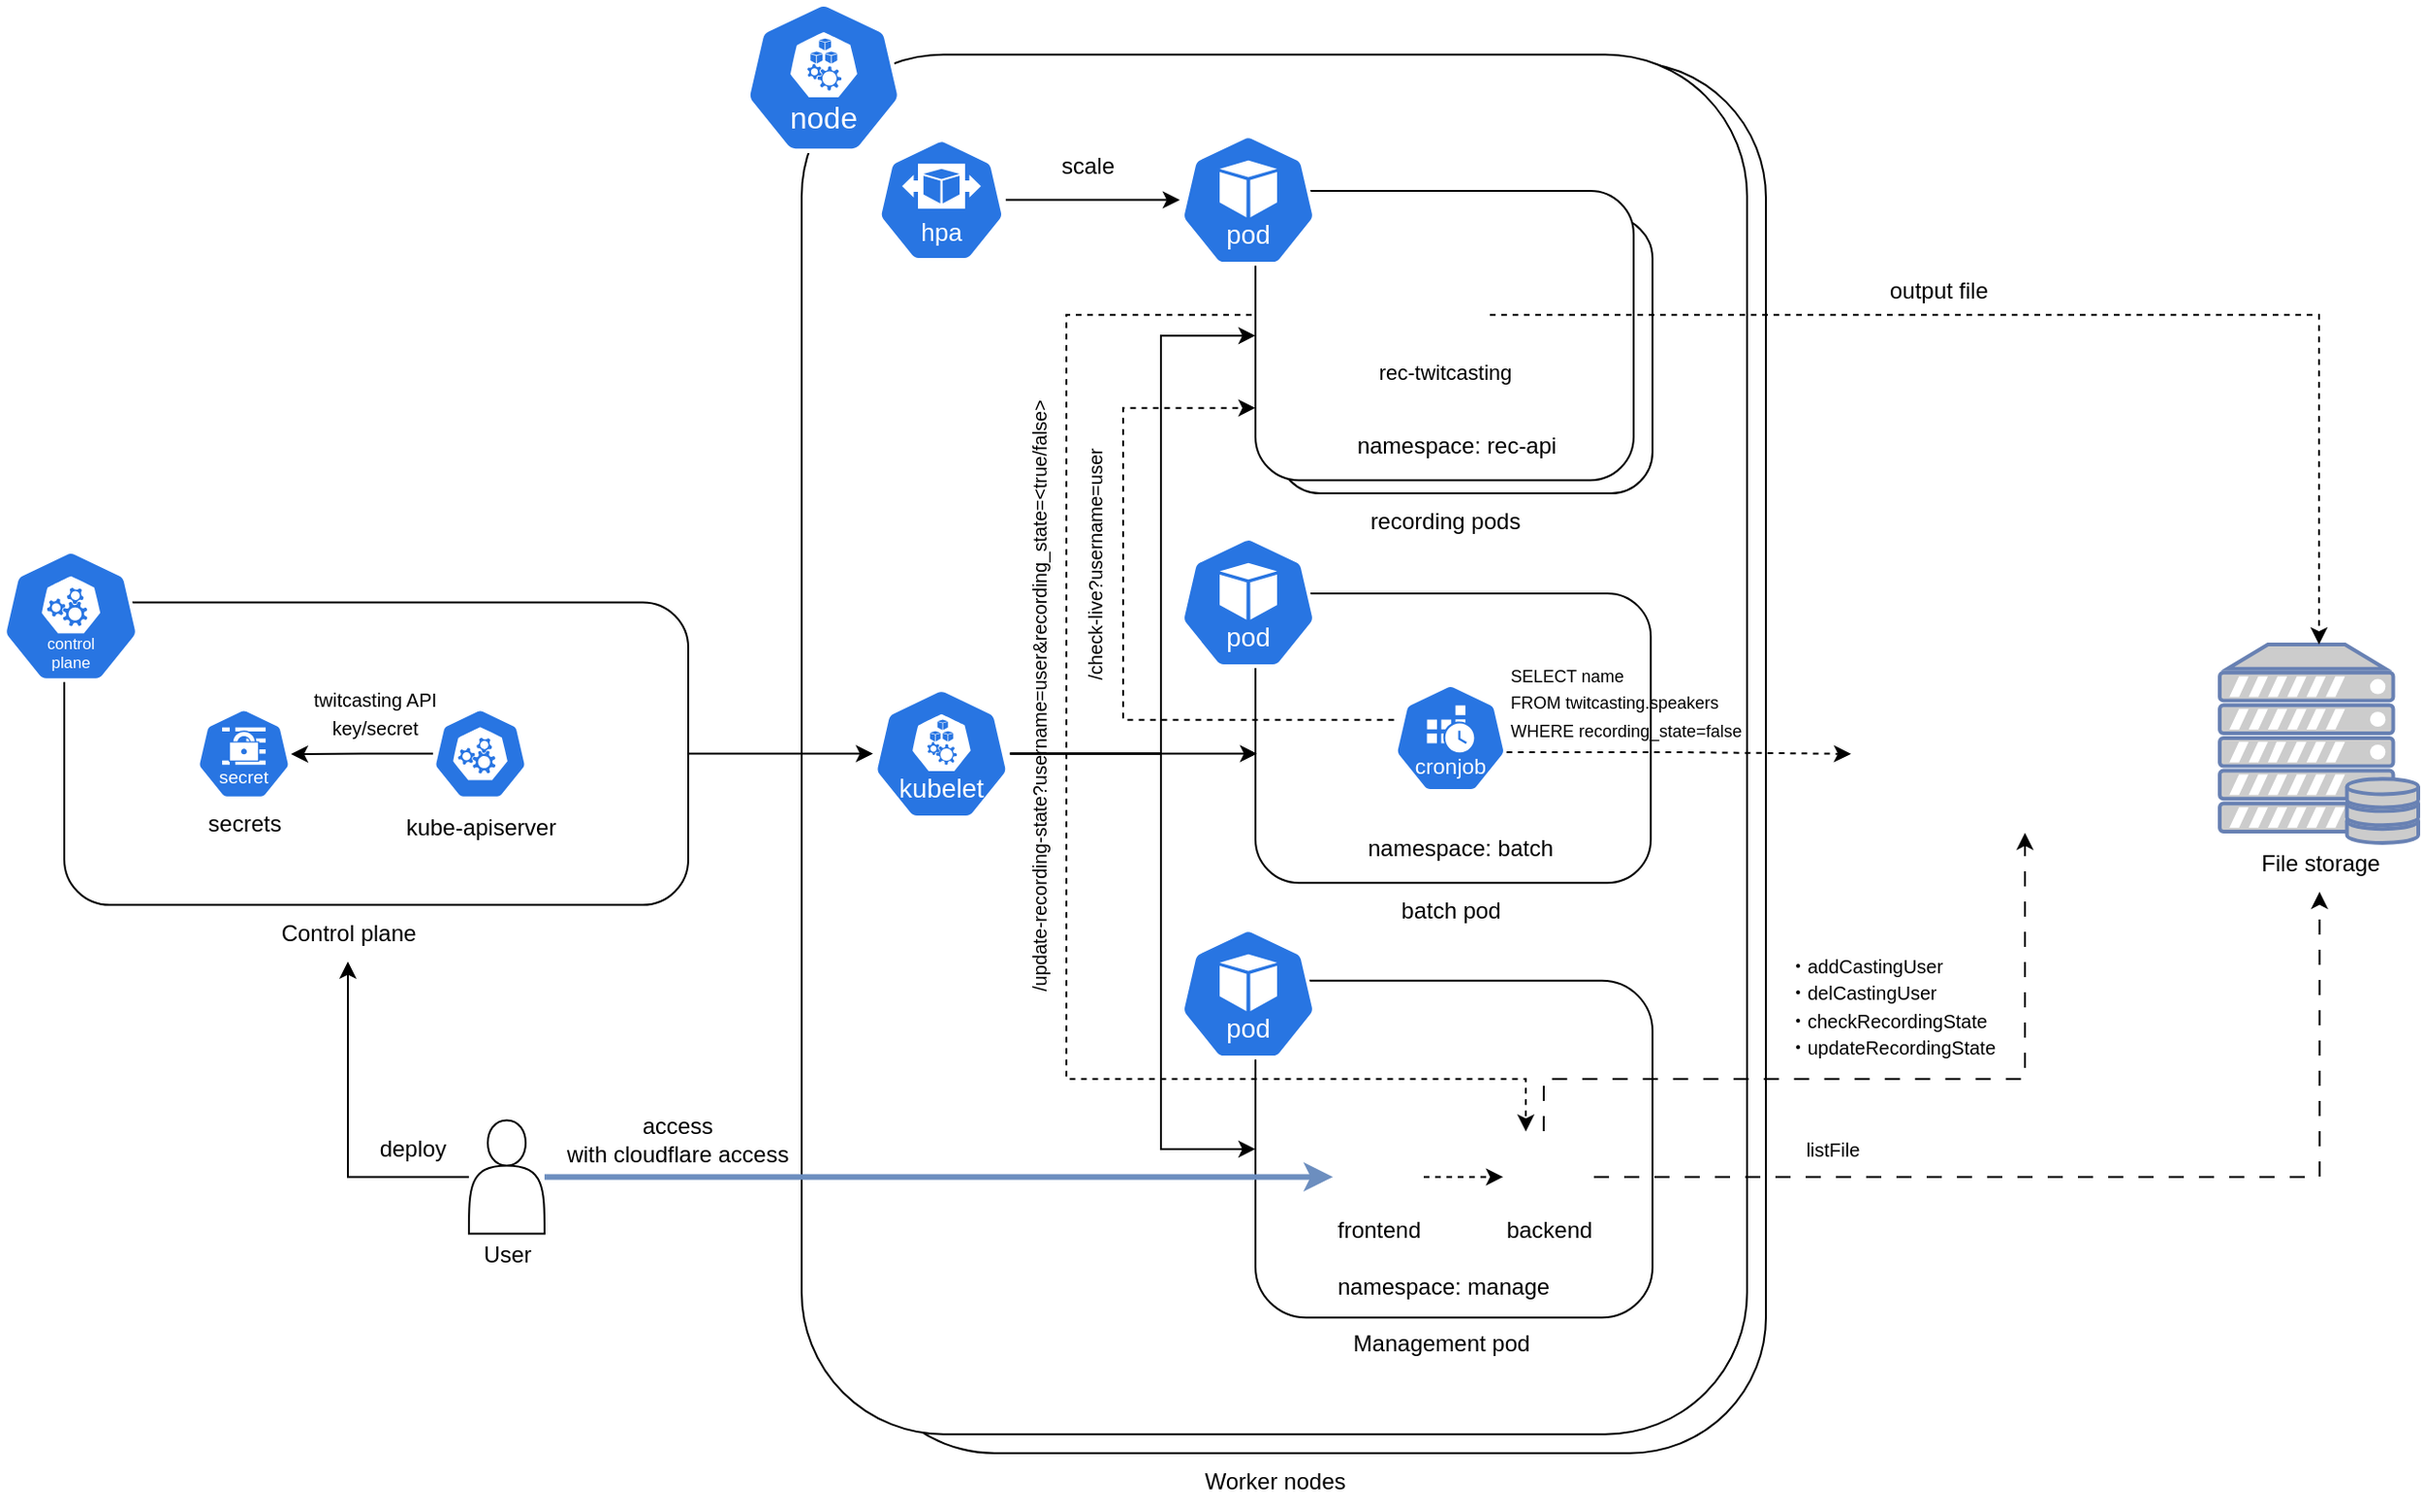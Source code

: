 <mxfile version="26.0.5">
  <diagram name="ページ1" id="Ap2iEM6SN3KxYLHmplYN">
    <mxGraphModel dx="464" dy="1025" grid="1" gridSize="10" guides="1" tooltips="1" connect="1" arrows="1" fold="1" page="1" pageScale="1" pageWidth="827" pageHeight="1169" math="0" shadow="0">
      <root>
        <mxCell id="0" />
        <mxCell id="1" parent="0" />
        <mxCell id="17p_4jpaIdI8gEVZot0U-2" value="" style="rounded=1;whiteSpace=wrap;html=1;" vertex="1" parent="1">
          <mxGeometry x="250" y="337.76" width="330" height="160" as="geometry" />
        </mxCell>
        <mxCell id="17p_4jpaIdI8gEVZot0U-63" style="edgeStyle=orthogonalEdgeStyle;rounded=0;orthogonalLoop=1;jettySize=auto;html=1;entryX=0.998;entryY=0.505;entryDx=0;entryDy=0;entryPerimeter=0;" edge="1" parent="1" source="17p_4jpaIdI8gEVZot0U-1" target="17p_4jpaIdI8gEVZot0U-66">
          <mxGeometry relative="1" as="geometry">
            <mxPoint x="260" y="417.76" as="targetPoint" />
          </mxGeometry>
        </mxCell>
        <mxCell id="17p_4jpaIdI8gEVZot0U-1" value="" style="aspect=fixed;sketch=0;html=1;dashed=0;whitespace=wrap;verticalLabelPosition=bottom;verticalAlign=top;fillColor=#2875E2;strokeColor=#ffffff;points=[[0.005,0.63,0],[0.1,0.2,0],[0.9,0.2,0],[0.5,0,0],[0.995,0.63,0],[0.72,0.99,0],[0.5,1,0],[0.28,0.99,0]];shape=mxgraph.kubernetes.icon2;prIcon=control_plane" vertex="1" parent="1">
          <mxGeometry x="445" y="393.76" width="50" height="48" as="geometry" />
        </mxCell>
        <mxCell id="17p_4jpaIdI8gEVZot0U-3" value="Control plane" style="text;html=1;align=center;verticalAlign=middle;resizable=0;points=[];autosize=1;strokeColor=none;fillColor=none;" vertex="1" parent="1">
          <mxGeometry x="355" y="497.76" width="90" height="30" as="geometry" />
        </mxCell>
        <mxCell id="17p_4jpaIdI8gEVZot0U-4" value="" style="aspect=fixed;sketch=0;html=1;dashed=0;whitespace=wrap;verticalLabelPosition=bottom;verticalAlign=top;fillColor=#2875E2;strokeColor=#ffffff;points=[[0.005,0.63,0],[0.1,0.2,0],[0.9,0.2,0],[0.5,0,0],[0.995,0.63,0],[0.72,0.99,0],[0.5,1,0],[0.28,0.99,0]];shape=mxgraph.kubernetes.icon2;kubernetesLabel=1;prIcon=control_plane" vertex="1" parent="1">
          <mxGeometry x="217.08" y="309.92" width="72.92" height="70" as="geometry" />
        </mxCell>
        <mxCell id="17p_4jpaIdI8gEVZot0U-5" value="kube-apiserver" style="text;html=1;align=center;verticalAlign=middle;resizable=0;points=[];autosize=1;strokeColor=none;fillColor=none;" vertex="1" parent="1">
          <mxGeometry x="420" y="441.76" width="100" height="30" as="geometry" />
        </mxCell>
        <mxCell id="17p_4jpaIdI8gEVZot0U-15" value="" style="group" vertex="1" connectable="0" parent="1">
          <mxGeometry x="840" y="47.843" width="539" height="740" as="geometry" />
        </mxCell>
        <mxCell id="17p_4jpaIdI8gEVZot0U-13" value="" style="group" vertex="1" connectable="0" parent="17p_4jpaIdI8gEVZot0U-15">
          <mxGeometry width="539" height="740" as="geometry" />
        </mxCell>
        <mxCell id="17p_4jpaIdI8gEVZot0U-10" value="" style="rounded=1;whiteSpace=wrap;html=1;" vertex="1" parent="17p_4jpaIdI8gEVZot0U-13">
          <mxGeometry x="-170" y="4" width="480" height="736" as="geometry" />
        </mxCell>
        <mxCell id="17p_4jpaIdI8gEVZot0U-7" value="" style="rounded=1;whiteSpace=wrap;html=1;" vertex="1" parent="17p_4jpaIdI8gEVZot0U-13">
          <mxGeometry x="-200" width="500" height="730" as="geometry" />
        </mxCell>
        <mxCell id="17p_4jpaIdI8gEVZot0U-25" value="recording pods" style="text;html=1;align=center;verticalAlign=middle;resizable=0;points=[];autosize=1;strokeColor=none;fillColor=none;" vertex="1" parent="17p_4jpaIdI8gEVZot0U-13">
          <mxGeometry x="90" y="232.16" width="100" height="30" as="geometry" />
        </mxCell>
        <mxCell id="17p_4jpaIdI8gEVZot0U-49" value="" style="rounded=1;whiteSpace=wrap;html=1;" vertex="1" parent="17p_4jpaIdI8gEVZot0U-13">
          <mxGeometry x="40" y="490" width="210" height="178.23" as="geometry" />
        </mxCell>
        <mxCell id="17p_4jpaIdI8gEVZot0U-32" value="" style="aspect=fixed;sketch=0;html=1;dashed=0;whitespace=wrap;verticalLabelPosition=bottom;verticalAlign=top;fillColor=#2875E2;strokeColor=#ffffff;points=[[0.005,0.63,0],[0.1,0.2,0],[0.9,0.2,0],[0.5,0,0],[0.995,0.63,0],[0.72,0.99,0],[0.5,1,0],[0.28,0.99,0]];shape=mxgraph.kubernetes.icon2;kubernetesLabel=1;prIcon=pod" vertex="1" parent="17p_4jpaIdI8gEVZot0U-13">
          <mxGeometry y="462.155" width="72.5" height="69.6" as="geometry" />
        </mxCell>
        <mxCell id="17p_4jpaIdI8gEVZot0U-53" value="Management pod" style="text;html=1;align=center;verticalAlign=middle;resizable=0;points=[];autosize=1;strokeColor=none;fillColor=none;" vertex="1" parent="17p_4jpaIdI8gEVZot0U-13">
          <mxGeometry x="77.75" y="666.927" width="120" height="30" as="geometry" />
        </mxCell>
        <mxCell id="17p_4jpaIdI8gEVZot0U-114" style="edgeStyle=orthogonalEdgeStyle;rounded=0;orthogonalLoop=1;jettySize=auto;html=1;dashed=1;" edge="1" parent="17p_4jpaIdI8gEVZot0U-13" source="17p_4jpaIdI8gEVZot0U-56" target="17p_4jpaIdI8gEVZot0U-71">
          <mxGeometry relative="1" as="geometry" />
        </mxCell>
        <mxCell id="17p_4jpaIdI8gEVZot0U-56" value="" style="shape=image;html=1;verticalAlign=top;verticalLabelPosition=bottom;labelBackgroundColor=#ffffff;imageAspect=0;aspect=fixed;image=https://cdn0.iconfinder.com/data/icons/social-media-2104/24/social_media_social_media_logo_docker-128.png" vertex="1" parent="17p_4jpaIdI8gEVZot0U-13">
          <mxGeometry x="81" y="569.859" width="48" height="48" as="geometry" />
        </mxCell>
        <mxCell id="17p_4jpaIdI8gEVZot0U-68" value="namespace: manage" style="text;html=1;align=center;verticalAlign=middle;resizable=0;points=[];autosize=1;strokeColor=none;fillColor=none;" vertex="1" parent="17p_4jpaIdI8gEVZot0U-13">
          <mxGeometry x="68.87" y="636.927" width="140" height="30" as="geometry" />
        </mxCell>
        <mxCell id="17p_4jpaIdI8gEVZot0U-70" value="frontend" style="text;html=1;align=center;verticalAlign=middle;resizable=0;points=[];autosize=1;strokeColor=none;fillColor=none;" vertex="1" parent="17p_4jpaIdI8gEVZot0U-13">
          <mxGeometry x="70" y="606.927" width="70" height="30" as="geometry" />
        </mxCell>
        <mxCell id="17p_4jpaIdI8gEVZot0U-71" value="" style="shape=image;html=1;verticalAlign=top;verticalLabelPosition=bottom;labelBackgroundColor=#ffffff;imageAspect=0;aspect=fixed;image=https://cdn0.iconfinder.com/data/icons/social-media-2104/24/social_media_social_media_logo_docker-128.png" vertex="1" parent="17p_4jpaIdI8gEVZot0U-13">
          <mxGeometry x="171" y="569.859" width="48" height="48" as="geometry" />
        </mxCell>
        <mxCell id="17p_4jpaIdI8gEVZot0U-72" value="backend" style="text;html=1;align=center;verticalAlign=middle;resizable=0;points=[];autosize=1;strokeColor=none;fillColor=none;" vertex="1" parent="17p_4jpaIdI8gEVZot0U-13">
          <mxGeometry x="160" y="606.927" width="70" height="30" as="geometry" />
        </mxCell>
        <mxCell id="17p_4jpaIdI8gEVZot0U-84" value="" style="group" vertex="1" connectable="0" parent="17p_4jpaIdI8gEVZot0U-13">
          <mxGeometry x="40" y="285.1" width="304.095" height="183.14" as="geometry" />
        </mxCell>
        <mxCell id="17p_4jpaIdI8gEVZot0U-86" value="" style="rounded=1;whiteSpace=wrap;html=1;" vertex="1" parent="17p_4jpaIdI8gEVZot0U-84">
          <mxGeometry width="209.091" height="153.141" as="geometry" />
        </mxCell>
        <mxCell id="17p_4jpaIdI8gEVZot0U-88" value="namespace: batch" style="text;html=1;align=center;verticalAlign=middle;resizable=0;points=[];autosize=1;strokeColor=none;fillColor=none;" vertex="1" parent="17p_4jpaIdI8gEVZot0U-84">
          <mxGeometry x="48.227" y="119.998" width="120" height="30" as="geometry" />
        </mxCell>
        <mxCell id="17p_4jpaIdI8gEVZot0U-82" value="" style="aspect=fixed;sketch=0;html=1;dashed=0;whitespace=wrap;verticalLabelPosition=bottom;verticalAlign=top;fillColor=#2875E2;strokeColor=#ffffff;points=[[0.005,0.63,0],[0.1,0.2,0],[0.9,0.2,0],[0.5,0,0],[0.995,0.63,0],[0.72,0.99,0],[0.5,1,0],[0.28,0.99,0]];shape=mxgraph.kubernetes.icon2;kubernetesLabel=1;prIcon=cronjob" vertex="1" parent="17p_4jpaIdI8gEVZot0U-84">
          <mxGeometry x="73.276" y="47.851" width="59.831" height="57.431" as="geometry" />
        </mxCell>
        <mxCell id="17p_4jpaIdI8gEVZot0U-97" value="batch pod" style="text;html=1;align=center;verticalAlign=middle;resizable=0;points=[];autosize=1;strokeColor=none;fillColor=none;" vertex="1" parent="17p_4jpaIdI8gEVZot0U-84">
          <mxGeometry x="62.727" y="153.139" width="80" height="30" as="geometry" />
        </mxCell>
        <mxCell id="17p_4jpaIdI8gEVZot0U-104" value="&lt;font style=&quot;font-size: 9px;&quot;&gt;SELECT name&amp;nbsp;&lt;/font&gt;&lt;div&gt;&lt;font style=&quot;font-size: 9px;&quot;&gt;&lt;font style=&quot;background-color: transparent; color: light-dark(rgb(0, 0, 0), rgb(255, 255, 255));&quot;&gt;FROM twitcasting.&lt;/font&gt;&lt;font style=&quot;background-color: transparent; color: light-dark(rgb(0, 0, 0), rgb(255, 255, 255));&quot;&gt;speakers&amp;nbsp;&lt;/font&gt;&lt;/font&gt;&lt;/div&gt;&lt;div&gt;&lt;font style=&quot;background-color: transparent; color: light-dark(rgb(0, 0, 0), rgb(255, 255, 255)); font-size: 9px;&quot;&gt;WHERE recording_state=false&lt;/font&gt;&lt;/div&gt;" style="text;html=1;align=left;verticalAlign=middle;resizable=0;points=[];autosize=1;strokeColor=none;fillColor=none;" vertex="1" parent="17p_4jpaIdI8gEVZot0U-84">
          <mxGeometry x="133.105" y="27.057" width="150" height="60" as="geometry" />
        </mxCell>
        <mxCell id="17p_4jpaIdI8gEVZot0U-90" value="" style="aspect=fixed;sketch=0;html=1;dashed=0;whitespace=wrap;verticalLabelPosition=bottom;verticalAlign=top;fillColor=#2875E2;strokeColor=#ffffff;points=[[0.005,0.63,0],[0.1,0.2,0],[0.9,0.2,0],[0.5,0,0],[0.995,0.63,0],[0.72,0.99,0],[0.5,1,0],[0.28,0.99,0]];shape=mxgraph.kubernetes.icon2;kubernetesLabel=1;prIcon=pod" vertex="1" parent="17p_4jpaIdI8gEVZot0U-13">
          <mxGeometry y="255.095" width="72.5" height="69.6" as="geometry" />
        </mxCell>
        <mxCell id="17p_4jpaIdI8gEVZot0U-23" value="" style="rounded=1;whiteSpace=wrap;html=1;" vertex="1" parent="17p_4jpaIdI8gEVZot0U-13">
          <mxGeometry x="52.25" y="86.081" width="197.75" height="146.08" as="geometry" />
        </mxCell>
        <mxCell id="17p_4jpaIdI8gEVZot0U-119" style="edgeStyle=orthogonalEdgeStyle;rounded=0;orthogonalLoop=1;jettySize=auto;html=1;entryX=0.25;entryY=0;entryDx=0;entryDy=0;exitX=1;exitY=0.5;exitDx=0;exitDy=0;dashed=1;" edge="1" parent="17p_4jpaIdI8gEVZot0U-13" source="17p_4jpaIdI8gEVZot0U-19" target="17p_4jpaIdI8gEVZot0U-71">
          <mxGeometry relative="1" as="geometry">
            <Array as="points">
              <mxPoint x="-60" y="138" />
              <mxPoint x="-60" y="542" />
              <mxPoint x="183" y="542" />
            </Array>
          </mxGeometry>
        </mxCell>
        <mxCell id="17p_4jpaIdI8gEVZot0U-17" value="" style="rounded=1;whiteSpace=wrap;html=1;" vertex="1" parent="17p_4jpaIdI8gEVZot0U-13">
          <mxGeometry x="40" y="72.161" width="200" height="153.137" as="geometry" />
        </mxCell>
        <mxCell id="17p_4jpaIdI8gEVZot0U-19" value="" style="shape=image;html=1;verticalAlign=top;verticalLabelPosition=bottom;labelBackgroundColor=#ffffff;imageAspect=0;aspect=fixed;image=https://cdn0.iconfinder.com/data/icons/social-media-2104/24/social_media_social_media_logo_docker-128.png" vertex="1" parent="17p_4jpaIdI8gEVZot0U-13">
          <mxGeometry x="116" y="113.789" width="48" height="48" as="geometry" />
        </mxCell>
        <mxCell id="17p_4jpaIdI8gEVZot0U-31" value="namespace: rec-api" style="text;html=1;align=center;verticalAlign=middle;resizable=0;points=[];autosize=1;strokeColor=none;fillColor=none;" vertex="1" parent="17p_4jpaIdI8gEVZot0U-13">
          <mxGeometry x="81.13" y="192.157" width="130" height="30" as="geometry" />
        </mxCell>
        <mxCell id="17p_4jpaIdI8gEVZot0U-69" value="&lt;span class=&quot;AppHeader-context-item-label&quot; style=&quot;box-sizing: border-box; display: inline-block; overflow: hidden; text-overflow: ellipsis; text-wrap-mode: nowrap;&quot;&gt;&lt;font style=&quot;color: rgb(0, 0, 0); font-size: 11px;&quot;&gt;rec-twitcasting&lt;/font&gt;&lt;/span&gt;" style="text;html=1;align=center;verticalAlign=middle;resizable=0;points=[];autosize=1;strokeColor=none;fillColor=none;" vertex="1" parent="17p_4jpaIdI8gEVZot0U-13">
          <mxGeometry x="95" y="153.667" width="90" height="30" as="geometry" />
        </mxCell>
        <mxCell id="17p_4jpaIdI8gEVZot0U-14" value="" style="aspect=fixed;sketch=0;html=1;dashed=0;whitespace=wrap;verticalLabelPosition=bottom;verticalAlign=top;fillColor=#2875E2;strokeColor=#ffffff;points=[[0.005,0.63,0],[0.1,0.2,0],[0.9,0.2,0],[0.5,0,0],[0.995,0.63,0],[0.72,0.99,0],[0.5,1,0],[0.28,0.99,0]];shape=mxgraph.kubernetes.icon2;kubernetesLabel=1;prIcon=pod" vertex="1" parent="17p_4jpaIdI8gEVZot0U-13">
          <mxGeometry y="42.155" width="72.5" height="69.6" as="geometry" />
        </mxCell>
        <mxCell id="17p_4jpaIdI8gEVZot0U-92" style="edgeStyle=orthogonalEdgeStyle;rounded=0;orthogonalLoop=1;jettySize=auto;html=1;dashed=1;entryX=0;entryY=0.75;entryDx=0;entryDy=0;" edge="1" parent="17p_4jpaIdI8gEVZot0U-13" source="17p_4jpaIdI8gEVZot0U-82" target="17p_4jpaIdI8gEVZot0U-17">
          <mxGeometry relative="1" as="geometry">
            <mxPoint x="40" y="132.157" as="targetPoint" />
            <Array as="points">
              <mxPoint x="-30" y="352" />
              <mxPoint x="-30" y="187" />
            </Array>
          </mxGeometry>
        </mxCell>
        <mxCell id="17p_4jpaIdI8gEVZot0U-61" value="&lt;font style=&quot;font-size: 10px;&quot;&gt;listFile&lt;/font&gt;" style="text;html=1;align=center;verticalAlign=middle;resizable=0;points=[];autosize=1;strokeColor=none;fillColor=none;" vertex="1" parent="17p_4jpaIdI8gEVZot0U-13">
          <mxGeometry x="320" y="564.117" width="50" height="30" as="geometry" />
        </mxCell>
        <mxCell id="17p_4jpaIdI8gEVZot0U-94" value="&lt;font style=&quot;font-size: 10px;&quot;&gt;・addCastingUser&lt;/font&gt;&lt;div&gt;&lt;span style=&quot;font-size: 10px;&quot;&gt;・delCastingUser&lt;br&gt;&lt;/span&gt;&lt;div&gt;&lt;font style=&quot;font-size: 10px;&quot;&gt;・checkRecordingState&lt;/font&gt;&lt;/div&gt;&lt;div&gt;&lt;font style=&quot;font-size: 10px;&quot;&gt;・updateRecordingState&lt;/font&gt;&lt;/div&gt;&lt;/div&gt;" style="text;html=1;align=left;verticalAlign=middle;resizable=0;points=[];autosize=1;strokeColor=none;fillColor=none;rotation=0;" vertex="1" parent="17p_4jpaIdI8gEVZot0U-13">
          <mxGeometry x="320" y="468.237" width="130" height="70" as="geometry" />
        </mxCell>
        <mxCell id="17p_4jpaIdI8gEVZot0U-9" value="" style="aspect=fixed;sketch=0;html=1;dashed=0;whitespace=wrap;verticalLabelPosition=bottom;verticalAlign=top;fillColor=#2875E2;strokeColor=#ffffff;points=[[0.005,0.63,0],[0.1,0.2,0],[0.9,0.2,0],[0.5,0,0],[0.995,0.63,0],[0.72,0.99,0],[0.5,1,0],[0.28,0.99,0]];shape=mxgraph.kubernetes.icon2;kubernetesLabel=1;prIcon=node" vertex="1" parent="17p_4jpaIdI8gEVZot0U-13">
          <mxGeometry x="-230" y="-27.843" width="83.33" height="80" as="geometry" />
        </mxCell>
        <mxCell id="17p_4jpaIdI8gEVZot0U-116" value="" style="aspect=fixed;sketch=0;html=1;dashed=0;whitespace=wrap;verticalLabelPosition=bottom;verticalAlign=top;fillColor=#2875E2;strokeColor=#ffffff;points=[[0.005,0.63,0],[0.1,0.2,0],[0.9,0.2,0],[0.5,0,0],[0.995,0.63,0],[0.72,0.99,0],[0.5,1,0],[0.28,0.99,0]];shape=mxgraph.kubernetes.icon2;kubernetesLabel=1;prIcon=hpa" vertex="1" parent="17p_4jpaIdI8gEVZot0U-13">
          <mxGeometry x="-160" y="44.357" width="67.92" height="65.2" as="geometry" />
        </mxCell>
        <mxCell id="17p_4jpaIdI8gEVZot0U-117" style="edgeStyle=orthogonalEdgeStyle;rounded=0;orthogonalLoop=1;jettySize=auto;html=1;" edge="1" parent="17p_4jpaIdI8gEVZot0U-13" source="17p_4jpaIdI8gEVZot0U-116" target="17p_4jpaIdI8gEVZot0U-14">
          <mxGeometry relative="1" as="geometry" />
        </mxCell>
        <mxCell id="17p_4jpaIdI8gEVZot0U-102" value="" style="shape=image;verticalLabelPosition=bottom;labelBackgroundColor=default;verticalAlign=top;aspect=fixed;imageAspect=0;image=https://go-tech.blog/wp-content/uploads/2024/03/image-3-1024x465.png;" vertex="1" parent="17p_4jpaIdI8gEVZot0U-13">
          <mxGeometry x="355" y="328.227" width="184" height="83.55" as="geometry" />
        </mxCell>
        <mxCell id="17p_4jpaIdI8gEVZot0U-103" style="edgeStyle=orthogonalEdgeStyle;rounded=0;orthogonalLoop=1;jettySize=auto;html=1;dashed=1;exitX=0.995;exitY=0.63;exitDx=0;exitDy=0;exitPerimeter=0;" edge="1" parent="17p_4jpaIdI8gEVZot0U-13" source="17p_4jpaIdI8gEVZot0U-82" target="17p_4jpaIdI8gEVZot0U-102">
          <mxGeometry relative="1" as="geometry" />
        </mxCell>
        <mxCell id="17p_4jpaIdI8gEVZot0U-81" style="edgeStyle=orthogonalEdgeStyle;rounded=0;orthogonalLoop=1;jettySize=auto;html=1;entryX=0.5;entryY=1;entryDx=0;entryDy=0;dashed=1;dashPattern=8 8;exitX=0.447;exitY=-0.004;exitDx=0;exitDy=0;exitPerimeter=0;" edge="1" parent="17p_4jpaIdI8gEVZot0U-13" source="17p_4jpaIdI8gEVZot0U-71" target="17p_4jpaIdI8gEVZot0U-102">
          <mxGeometry relative="1" as="geometry">
            <Array as="points">
              <mxPoint x="193" y="542" />
              <mxPoint x="447" y="542" />
            </Array>
          </mxGeometry>
        </mxCell>
        <mxCell id="17p_4jpaIdI8gEVZot0U-120" value="&lt;font style=&quot;font-size: 10px;&quot;&gt;/update-recording-state?username=user&amp;amp;recording_state=&amp;lt;true/false&amp;gt;&lt;/font&gt;" style="text;html=1;align=center;verticalAlign=middle;resizable=0;points=[];autosize=1;strokeColor=none;fillColor=none;rotation=-90;" vertex="1" parent="17p_4jpaIdI8gEVZot0U-13">
          <mxGeometry x="-245" y="324.697" width="340" height="30" as="geometry" />
        </mxCell>
        <mxCell id="17p_4jpaIdI8gEVZot0U-29" value="" style="group" vertex="1" connectable="0" parent="1">
          <mxGeometry x="1390" y="360" width="105" height="130.5" as="geometry" />
        </mxCell>
        <mxCell id="17p_4jpaIdI8gEVZot0U-26" value="" style="fontColor=#0066CC;verticalAlign=top;verticalLabelPosition=bottom;labelPosition=center;align=center;html=1;outlineConnect=0;fillColor=#CCCCCC;strokeColor=#6881B3;gradientColor=none;gradientDirection=north;strokeWidth=2;shape=mxgraph.networks.server_storage;" vertex="1" parent="17p_4jpaIdI8gEVZot0U-29">
          <mxGeometry width="105" height="105" as="geometry" />
        </mxCell>
        <mxCell id="17p_4jpaIdI8gEVZot0U-28" value="File storage" style="text;html=1;align=center;verticalAlign=middle;resizable=0;points=[];autosize=1;strokeColor=none;fillColor=none;" vertex="1" parent="17p_4jpaIdI8gEVZot0U-29">
          <mxGeometry x="7.5" y="100.5" width="90" height="30" as="geometry" />
        </mxCell>
        <mxCell id="17p_4jpaIdI8gEVZot0U-50" style="edgeStyle=orthogonalEdgeStyle;rounded=0;orthogonalLoop=1;jettySize=auto;html=1;exitX=1;exitY=0.5;exitDx=0;exitDy=0;" edge="1" parent="1" source="17p_4jpaIdI8gEVZot0U-2" target="17p_4jpaIdI8gEVZot0U-11">
          <mxGeometry relative="1" as="geometry">
            <mxPoint x="580" y="420" as="sourcePoint" />
          </mxGeometry>
        </mxCell>
        <mxCell id="17p_4jpaIdI8gEVZot0U-27" style="edgeStyle=orthogonalEdgeStyle;rounded=0;orthogonalLoop=1;jettySize=auto;html=1;dashed=1;" edge="1" parent="1" source="17p_4jpaIdI8gEVZot0U-19" target="17p_4jpaIdI8gEVZot0U-26">
          <mxGeometry relative="1" as="geometry">
            <Array as="points" />
          </mxGeometry>
        </mxCell>
        <mxCell id="17p_4jpaIdI8gEVZot0U-8" value="Worker nodes" style="text;html=1;align=center;verticalAlign=middle;resizable=0;points=[];autosize=1;strokeColor=none;fillColor=none;" vertex="1" parent="1">
          <mxGeometry x="840" y="787.839" width="100" height="30" as="geometry" />
        </mxCell>
        <mxCell id="17p_4jpaIdI8gEVZot0U-55" style="edgeStyle=orthogonalEdgeStyle;rounded=0;orthogonalLoop=1;jettySize=auto;html=1;entryX=0.503;entryY=1.012;entryDx=0;entryDy=0;entryPerimeter=0;dashed=1;dashPattern=8 8;exitX=1;exitY=0.5;exitDx=0;exitDy=0;" edge="1" parent="1" source="17p_4jpaIdI8gEVZot0U-71" target="17p_4jpaIdI8gEVZot0U-28">
          <mxGeometry relative="1" as="geometry" />
        </mxCell>
        <mxCell id="17p_4jpaIdI8gEVZot0U-66" value="" style="aspect=fixed;sketch=0;html=1;dashed=0;whitespace=wrap;verticalLabelPosition=bottom;verticalAlign=top;fillColor=#2875E2;strokeColor=#ffffff;points=[[0.005,0.63,0],[0.1,0.2,0],[0.9,0.2,0],[0.5,0,0],[0.995,0.63,0],[0.72,0.99,0],[0.5,1,0],[0.28,0.99,0]];shape=mxgraph.kubernetes.icon2;kubernetesLabel=1;prIcon=secret" vertex="1" parent="1">
          <mxGeometry x="320" y="393.76" width="50" height="48" as="geometry" />
        </mxCell>
        <mxCell id="17p_4jpaIdI8gEVZot0U-67" value="&lt;div&gt;secrets&lt;/div&gt;" style="text;html=1;align=center;verticalAlign=middle;resizable=0;points=[];autosize=1;strokeColor=none;fillColor=none;" vertex="1" parent="1">
          <mxGeometry x="315" y="440.42" width="60" height="30" as="geometry" />
        </mxCell>
        <mxCell id="17p_4jpaIdI8gEVZot0U-79" style="edgeStyle=orthogonalEdgeStyle;rounded=0;orthogonalLoop=1;jettySize=auto;html=1;fillColor=#dae8fc;strokeColor=#6c8ebf;strokeWidth=3;" edge="1" parent="1" source="17p_4jpaIdI8gEVZot0U-78" target="17p_4jpaIdI8gEVZot0U-56">
          <mxGeometry relative="1" as="geometry" />
        </mxCell>
        <mxCell id="17p_4jpaIdI8gEVZot0U-109" style="edgeStyle=orthogonalEdgeStyle;rounded=0;orthogonalLoop=1;jettySize=auto;html=1;" edge="1" parent="1" source="17p_4jpaIdI8gEVZot0U-78" target="17p_4jpaIdI8gEVZot0U-3">
          <mxGeometry relative="1" as="geometry" />
        </mxCell>
        <mxCell id="17p_4jpaIdI8gEVZot0U-78" value="" style="shape=actor;whiteSpace=wrap;html=1;" vertex="1" parent="1">
          <mxGeometry x="464" y="611.7" width="40" height="60" as="geometry" />
        </mxCell>
        <mxCell id="17p_4jpaIdI8gEVZot0U-80" value="User" style="text;html=1;align=center;verticalAlign=middle;resizable=0;points=[];autosize=1;strokeColor=none;fillColor=none;" vertex="1" parent="1">
          <mxGeometry x="459" y="668" width="50" height="30" as="geometry" />
        </mxCell>
        <mxCell id="17p_4jpaIdI8gEVZot0U-107" value="output file" style="text;html=1;align=center;verticalAlign=middle;resizable=0;points=[];autosize=1;strokeColor=none;fillColor=none;" vertex="1" parent="1">
          <mxGeometry x="1201" y="158" width="80" height="30" as="geometry" />
        </mxCell>
        <mxCell id="17p_4jpaIdI8gEVZot0U-110" value="deploy" style="text;html=1;align=center;verticalAlign=middle;resizable=0;points=[];autosize=1;strokeColor=none;fillColor=none;" vertex="1" parent="1">
          <mxGeometry x="404" y="611.7" width="60" height="30" as="geometry" />
        </mxCell>
        <mxCell id="17p_4jpaIdI8gEVZot0U-111" value="access&lt;div&gt;with cloudflare access&lt;/div&gt;" style="text;html=1;align=center;verticalAlign=middle;resizable=0;points=[];autosize=1;strokeColor=none;fillColor=none;" vertex="1" parent="1">
          <mxGeometry x="504" y="601.7" width="140" height="40" as="geometry" />
        </mxCell>
        <mxCell id="17p_4jpaIdI8gEVZot0U-95" value="&lt;font style=&quot;font-size: 10px;&quot;&gt;/check-live?username=user&lt;/font&gt;" style="text;html=1;align=center;verticalAlign=middle;resizable=0;points=[];autosize=1;strokeColor=none;fillColor=none;rotation=-90;" vertex="1" parent="1">
          <mxGeometry x="720.005" y="302.939" width="150" height="30" as="geometry" />
        </mxCell>
        <mxCell id="17p_4jpaIdI8gEVZot0U-113" value="&lt;font style=&quot;font-size: 10px;&quot;&gt;twitcasting API&lt;/font&gt;&lt;div&gt;&lt;font style=&quot;font-size: 10px;&quot;&gt;key/secret&lt;/font&gt;&lt;/div&gt;" style="text;html=1;align=center;verticalAlign=middle;resizable=0;points=[];autosize=1;strokeColor=none;fillColor=none;" vertex="1" parent="1">
          <mxGeometry x="369" y="375.99" width="90" height="40" as="geometry" />
        </mxCell>
        <mxCell id="17p_4jpaIdI8gEVZot0U-118" value="scale" style="text;html=1;align=center;verticalAlign=middle;resizable=0;points=[];autosize=1;strokeColor=none;fillColor=none;" vertex="1" parent="1">
          <mxGeometry x="765.83" y="92.2" width="50" height="30" as="geometry" />
        </mxCell>
        <mxCell id="17p_4jpaIdI8gEVZot0U-11" value="" style="aspect=fixed;sketch=0;html=1;dashed=0;whitespace=wrap;verticalLabelPosition=bottom;verticalAlign=top;fillColor=#2875E2;strokeColor=#ffffff;points=[[0.005,0.63,0],[0.1,0.2,0],[0.9,0.2,0],[0.5,0,0],[0.995,0.63,0],[0.72,0.99,0],[0.5,1,0],[0.28,0.99,0]];shape=mxgraph.kubernetes.icon2;kubernetesLabel=1;prIcon=kubelet" vertex="1" parent="1">
          <mxGeometry x="677.71" y="382.96" width="72.5" height="69.6" as="geometry" />
        </mxCell>
        <mxCell id="17p_4jpaIdI8gEVZot0U-59" style="edgeStyle=orthogonalEdgeStyle;rounded=0;orthogonalLoop=1;jettySize=auto;html=1;entryX=0;entryY=0.5;entryDx=0;entryDy=0;" edge="1" parent="1" source="17p_4jpaIdI8gEVZot0U-11" target="17p_4jpaIdI8gEVZot0U-17">
          <mxGeometry relative="1" as="geometry">
            <Array as="points">
              <mxPoint x="830" y="418" />
              <mxPoint x="830" y="197" />
            </Array>
          </mxGeometry>
        </mxCell>
        <mxCell id="17p_4jpaIdI8gEVZot0U-93" style="edgeStyle=orthogonalEdgeStyle;rounded=0;orthogonalLoop=1;jettySize=auto;html=1;entryX=0.004;entryY=0.554;entryDx=0;entryDy=0;entryPerimeter=0;" edge="1" parent="1" source="17p_4jpaIdI8gEVZot0U-11" target="17p_4jpaIdI8gEVZot0U-86">
          <mxGeometry relative="1" as="geometry" />
        </mxCell>
        <mxCell id="17p_4jpaIdI8gEVZot0U-108" style="edgeStyle=orthogonalEdgeStyle;rounded=0;orthogonalLoop=1;jettySize=auto;html=1;entryX=0;entryY=0.5;entryDx=0;entryDy=0;" edge="1" parent="1" source="17p_4jpaIdI8gEVZot0U-11" target="17p_4jpaIdI8gEVZot0U-49">
          <mxGeometry relative="1" as="geometry">
            <Array as="points">
              <mxPoint x="830" y="418" />
              <mxPoint x="830" y="627" />
            </Array>
          </mxGeometry>
        </mxCell>
      </root>
    </mxGraphModel>
  </diagram>
</mxfile>
